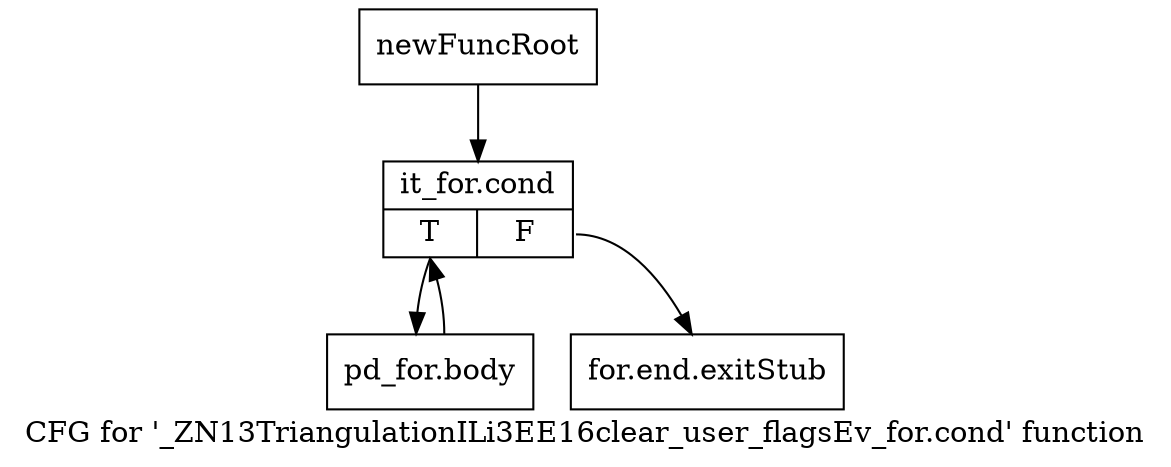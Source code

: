 digraph "CFG for '_ZN13TriangulationILi3EE16clear_user_flagsEv_for.cond' function" {
	label="CFG for '_ZN13TriangulationILi3EE16clear_user_flagsEv_for.cond' function";

	Node0x97cc0c0 [shape=record,label="{newFuncRoot}"];
	Node0x97cc0c0 -> Node0x97cc160;
	Node0x97cc110 [shape=record,label="{for.end.exitStub}"];
	Node0x97cc160 [shape=record,label="{it_for.cond|{<s0>T|<s1>F}}"];
	Node0x97cc160:s0 -> Node0x97cc1b0;
	Node0x97cc160:s1 -> Node0x97cc110;
	Node0x97cc1b0 [shape=record,label="{pd_for.body}"];
	Node0x97cc1b0 -> Node0x97cc160;
}

